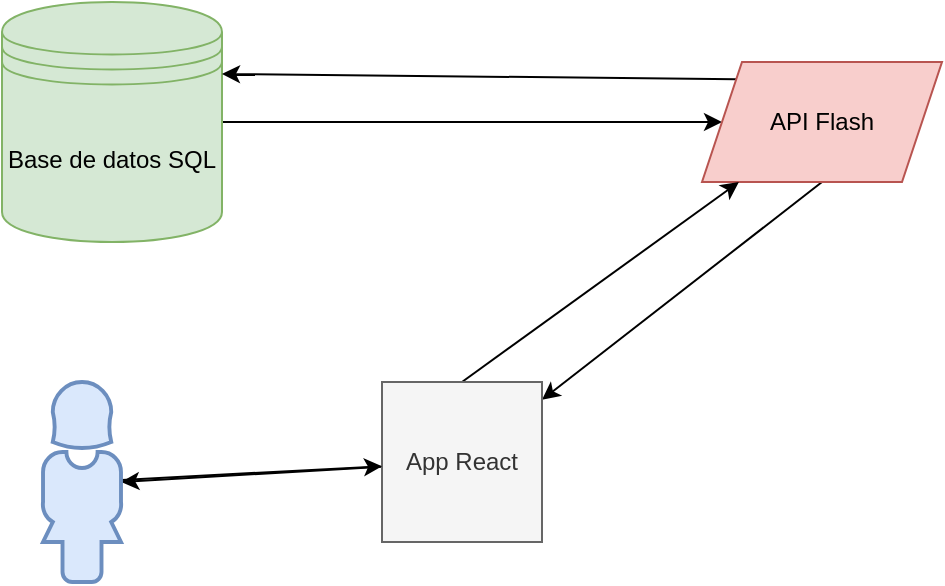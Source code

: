 <mxfile version="24.4.13" type="device">
  <diagram id="1RREClo2ShkISueJDoko" name="Page-1">
    <mxGraphModel dx="874" dy="434" grid="1" gridSize="10" guides="1" tooltips="1" connect="1" arrows="1" fold="1" page="1" pageScale="1" pageWidth="850" pageHeight="1100" math="0" shadow="0">
      <root>
        <mxCell id="0" />
        <mxCell id="1" parent="0" />
        <mxCell id="6" style="edgeStyle=none;html=1;exitX=1;exitY=0.5;exitDx=0;exitDy=0;entryX=0;entryY=0.5;entryDx=0;entryDy=0;fontColor=#FFFFFF;" parent="1" source="3" target="4" edge="1">
          <mxGeometry relative="1" as="geometry" />
        </mxCell>
        <mxCell id="3" value="Base de datos SQL" style="shape=datastore;whiteSpace=wrap;html=1;fillColor=#d5e8d4;strokeColor=#82b366;" parent="1" vertex="1">
          <mxGeometry x="40" y="130" width="110" height="120" as="geometry" />
        </mxCell>
        <mxCell id="7" style="edgeStyle=none;html=1;exitX=0;exitY=0;exitDx=0;exitDy=0;entryX=1;entryY=0.3;entryDx=0;entryDy=0;fontColor=#FFFFFF;" parent="1" source="4" target="3" edge="1">
          <mxGeometry relative="1" as="geometry" />
        </mxCell>
        <mxCell id="8" style="edgeStyle=none;html=1;exitX=0.5;exitY=1;exitDx=0;exitDy=0;fontColor=#FFFFFF;" parent="1" source="4" target="5" edge="1">
          <mxGeometry relative="1" as="geometry" />
        </mxCell>
        <mxCell id="4" value="API Flash&lt;br&gt;" style="shape=parallelogram;perimeter=parallelogramPerimeter;whiteSpace=wrap;html=1;fixedSize=1;strokeColor=#b85450;fillColor=#f8cecc;" parent="1" vertex="1">
          <mxGeometry x="390" y="160" width="120" height="60" as="geometry" />
        </mxCell>
        <mxCell id="9" style="edgeStyle=none;html=1;exitX=0.5;exitY=0;exitDx=0;exitDy=0;fontColor=#FFFFFF;" parent="1" source="5" target="4" edge="1">
          <mxGeometry relative="1" as="geometry" />
        </mxCell>
        <mxCell id="12" style="edgeStyle=none;html=1;entryX=0.99;entryY=0.5;entryDx=0;entryDy=0;entryPerimeter=0;fontColor=#FFFFFF;" parent="1" source="5" target="10" edge="1">
          <mxGeometry relative="1" as="geometry" />
        </mxCell>
        <mxCell id="5" value="App React" style="whiteSpace=wrap;html=1;aspect=fixed;strokeColor=#666666;fillColor=#f5f5f5;fontColor=#333333;" parent="1" vertex="1">
          <mxGeometry x="230" y="320" width="80" height="80" as="geometry" />
        </mxCell>
        <mxCell id="11" style="edgeStyle=none;html=1;fontColor=#FFFFFF;" parent="1" source="10" target="5" edge="1">
          <mxGeometry relative="1" as="geometry" />
        </mxCell>
        <mxCell id="10" value="" style="verticalAlign=top;verticalLabelPosition=bottom;labelPosition=center;align=center;html=1;outlineConnect=0;gradientDirection=north;strokeWidth=2;shape=mxgraph.networks.user_female;fillColor=#dae8fc;strokeColor=#6c8ebf;" parent="1" vertex="1">
          <mxGeometry x="60" y="320" width="40" height="100" as="geometry" />
        </mxCell>
      </root>
    </mxGraphModel>
  </diagram>
</mxfile>
